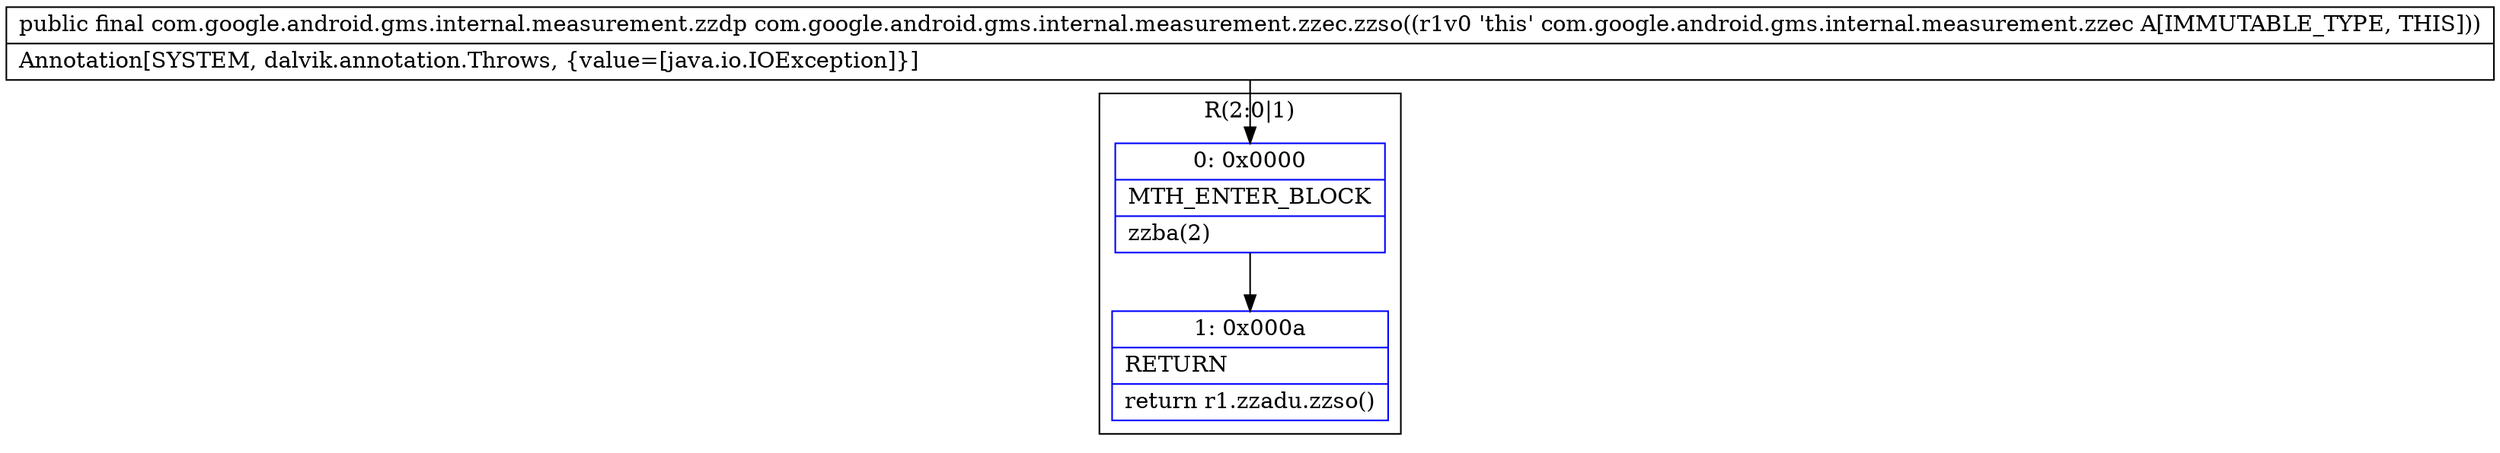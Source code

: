 digraph "CFG forcom.google.android.gms.internal.measurement.zzec.zzso()Lcom\/google\/android\/gms\/internal\/measurement\/zzdp;" {
subgraph cluster_Region_22601391 {
label = "R(2:0|1)";
node [shape=record,color=blue];
Node_0 [shape=record,label="{0\:\ 0x0000|MTH_ENTER_BLOCK\l|zzba(2)\l}"];
Node_1 [shape=record,label="{1\:\ 0x000a|RETURN\l|return r1.zzadu.zzso()\l}"];
}
MethodNode[shape=record,label="{public final com.google.android.gms.internal.measurement.zzdp com.google.android.gms.internal.measurement.zzec.zzso((r1v0 'this' com.google.android.gms.internal.measurement.zzec A[IMMUTABLE_TYPE, THIS]))  | Annotation[SYSTEM, dalvik.annotation.Throws, \{value=[java.io.IOException]\}]\l}"];
MethodNode -> Node_0;
Node_0 -> Node_1;
}

